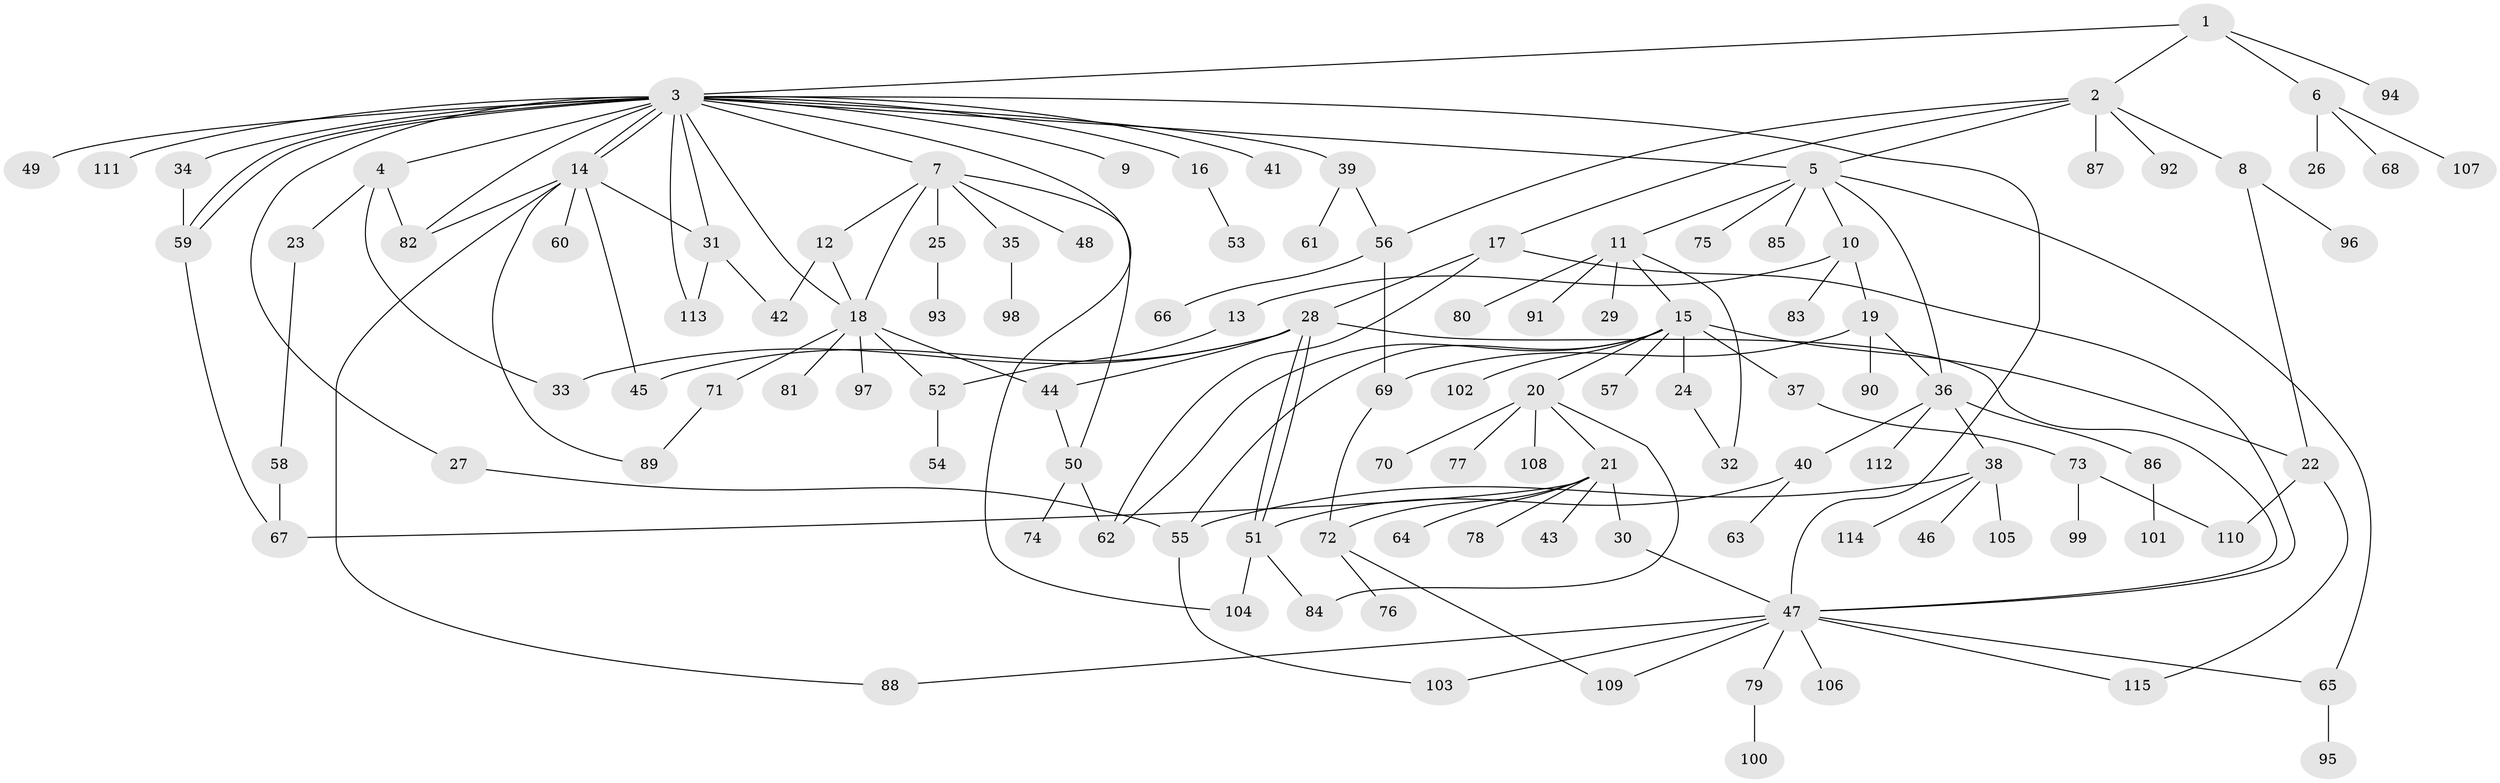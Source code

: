 // Generated by graph-tools (version 1.1) at 2025/49/03/09/25 03:49:55]
// undirected, 115 vertices, 156 edges
graph export_dot {
graph [start="1"]
  node [color=gray90,style=filled];
  1;
  2;
  3;
  4;
  5;
  6;
  7;
  8;
  9;
  10;
  11;
  12;
  13;
  14;
  15;
  16;
  17;
  18;
  19;
  20;
  21;
  22;
  23;
  24;
  25;
  26;
  27;
  28;
  29;
  30;
  31;
  32;
  33;
  34;
  35;
  36;
  37;
  38;
  39;
  40;
  41;
  42;
  43;
  44;
  45;
  46;
  47;
  48;
  49;
  50;
  51;
  52;
  53;
  54;
  55;
  56;
  57;
  58;
  59;
  60;
  61;
  62;
  63;
  64;
  65;
  66;
  67;
  68;
  69;
  70;
  71;
  72;
  73;
  74;
  75;
  76;
  77;
  78;
  79;
  80;
  81;
  82;
  83;
  84;
  85;
  86;
  87;
  88;
  89;
  90;
  91;
  92;
  93;
  94;
  95;
  96;
  97;
  98;
  99;
  100;
  101;
  102;
  103;
  104;
  105;
  106;
  107;
  108;
  109;
  110;
  111;
  112;
  113;
  114;
  115;
  1 -- 2;
  1 -- 3;
  1 -- 6;
  1 -- 94;
  2 -- 5;
  2 -- 8;
  2 -- 17;
  2 -- 56;
  2 -- 87;
  2 -- 92;
  3 -- 4;
  3 -- 5;
  3 -- 7;
  3 -- 9;
  3 -- 14;
  3 -- 14;
  3 -- 16;
  3 -- 18;
  3 -- 27;
  3 -- 31;
  3 -- 34;
  3 -- 39;
  3 -- 41;
  3 -- 47;
  3 -- 49;
  3 -- 59;
  3 -- 59;
  3 -- 82;
  3 -- 104;
  3 -- 111;
  3 -- 113;
  4 -- 23;
  4 -- 33;
  4 -- 82;
  5 -- 10;
  5 -- 11;
  5 -- 36;
  5 -- 65;
  5 -- 75;
  5 -- 85;
  6 -- 26;
  6 -- 68;
  6 -- 107;
  7 -- 12;
  7 -- 18;
  7 -- 25;
  7 -- 35;
  7 -- 48;
  7 -- 50;
  8 -- 22;
  8 -- 96;
  10 -- 13;
  10 -- 19;
  10 -- 83;
  11 -- 15;
  11 -- 29;
  11 -- 32;
  11 -- 80;
  11 -- 91;
  12 -- 18;
  12 -- 42;
  13 -- 52;
  14 -- 31;
  14 -- 45;
  14 -- 60;
  14 -- 82;
  14 -- 88;
  14 -- 89;
  15 -- 20;
  15 -- 22;
  15 -- 24;
  15 -- 37;
  15 -- 55;
  15 -- 57;
  15 -- 62;
  15 -- 102;
  16 -- 53;
  17 -- 28;
  17 -- 47;
  17 -- 62;
  18 -- 44;
  18 -- 52;
  18 -- 71;
  18 -- 81;
  18 -- 97;
  19 -- 36;
  19 -- 69;
  19 -- 90;
  20 -- 21;
  20 -- 70;
  20 -- 77;
  20 -- 84;
  20 -- 108;
  21 -- 30;
  21 -- 43;
  21 -- 64;
  21 -- 67;
  21 -- 72;
  21 -- 78;
  22 -- 110;
  22 -- 115;
  23 -- 58;
  24 -- 32;
  25 -- 93;
  27 -- 55;
  28 -- 33;
  28 -- 44;
  28 -- 45;
  28 -- 47;
  28 -- 51;
  28 -- 51;
  30 -- 47;
  31 -- 42;
  31 -- 113;
  34 -- 59;
  35 -- 98;
  36 -- 38;
  36 -- 40;
  36 -- 86;
  36 -- 112;
  37 -- 73;
  38 -- 46;
  38 -- 55;
  38 -- 105;
  38 -- 114;
  39 -- 56;
  39 -- 61;
  40 -- 51;
  40 -- 63;
  44 -- 50;
  47 -- 65;
  47 -- 79;
  47 -- 88;
  47 -- 103;
  47 -- 106;
  47 -- 109;
  47 -- 115;
  50 -- 62;
  50 -- 74;
  51 -- 84;
  51 -- 104;
  52 -- 54;
  55 -- 103;
  56 -- 66;
  56 -- 69;
  58 -- 67;
  59 -- 67;
  65 -- 95;
  69 -- 72;
  71 -- 89;
  72 -- 76;
  72 -- 109;
  73 -- 99;
  73 -- 110;
  79 -- 100;
  86 -- 101;
}
